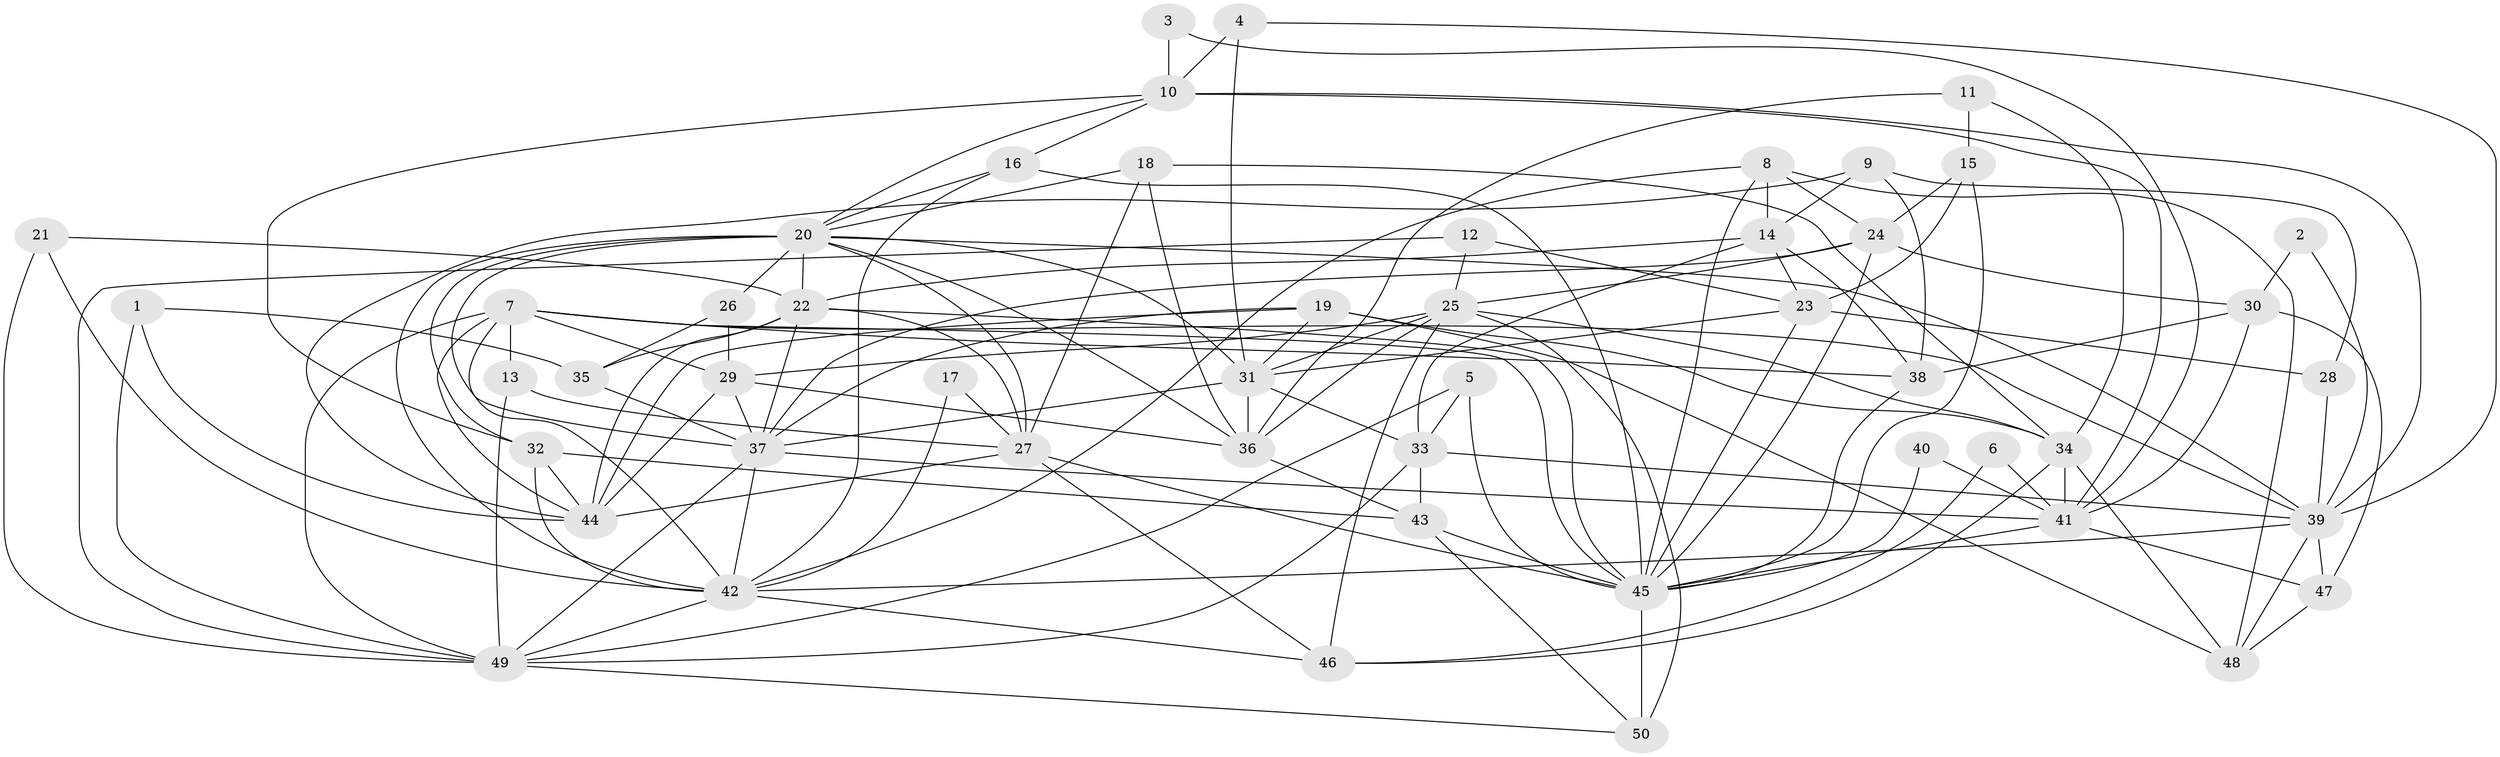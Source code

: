 // original degree distribution, {5: 0.2, 2: 0.2, 4: 0.2, 3: 0.23, 7: 0.02, 6: 0.13, 9: 0.01, 10: 0.01}
// Generated by graph-tools (version 1.1) at 2025/26/03/09/25 03:26:22]
// undirected, 50 vertices, 140 edges
graph export_dot {
graph [start="1"]
  node [color=gray90,style=filled];
  1;
  2;
  3;
  4;
  5;
  6;
  7;
  8;
  9;
  10;
  11;
  12;
  13;
  14;
  15;
  16;
  17;
  18;
  19;
  20;
  21;
  22;
  23;
  24;
  25;
  26;
  27;
  28;
  29;
  30;
  31;
  32;
  33;
  34;
  35;
  36;
  37;
  38;
  39;
  40;
  41;
  42;
  43;
  44;
  45;
  46;
  47;
  48;
  49;
  50;
  1 -- 35 [weight=1.0];
  1 -- 44 [weight=1.0];
  1 -- 49 [weight=1.0];
  2 -- 30 [weight=1.0];
  2 -- 39 [weight=1.0];
  3 -- 10 [weight=1.0];
  3 -- 41 [weight=1.0];
  4 -- 10 [weight=1.0];
  4 -- 31 [weight=1.0];
  4 -- 39 [weight=1.0];
  5 -- 33 [weight=1.0];
  5 -- 45 [weight=1.0];
  5 -- 49 [weight=1.0];
  6 -- 41 [weight=1.0];
  6 -- 46 [weight=1.0];
  7 -- 13 [weight=2.0];
  7 -- 29 [weight=1.0];
  7 -- 38 [weight=1.0];
  7 -- 39 [weight=1.0];
  7 -- 42 [weight=2.0];
  7 -- 44 [weight=1.0];
  7 -- 45 [weight=1.0];
  7 -- 49 [weight=1.0];
  8 -- 14 [weight=1.0];
  8 -- 24 [weight=1.0];
  8 -- 42 [weight=1.0];
  8 -- 45 [weight=1.0];
  8 -- 48 [weight=1.0];
  9 -- 14 [weight=1.0];
  9 -- 28 [weight=1.0];
  9 -- 38 [weight=1.0];
  9 -- 44 [weight=1.0];
  10 -- 16 [weight=1.0];
  10 -- 20 [weight=1.0];
  10 -- 32 [weight=1.0];
  10 -- 39 [weight=1.0];
  10 -- 41 [weight=1.0];
  11 -- 15 [weight=1.0];
  11 -- 34 [weight=1.0];
  11 -- 36 [weight=1.0];
  12 -- 23 [weight=1.0];
  12 -- 25 [weight=1.0];
  12 -- 49 [weight=1.0];
  13 -- 27 [weight=1.0];
  13 -- 49 [weight=1.0];
  14 -- 22 [weight=1.0];
  14 -- 23 [weight=1.0];
  14 -- 33 [weight=1.0];
  14 -- 38 [weight=1.0];
  15 -- 23 [weight=1.0];
  15 -- 24 [weight=1.0];
  15 -- 45 [weight=1.0];
  16 -- 20 [weight=1.0];
  16 -- 42 [weight=1.0];
  16 -- 45 [weight=1.0];
  17 -- 27 [weight=1.0];
  17 -- 42 [weight=1.0];
  18 -- 20 [weight=1.0];
  18 -- 27 [weight=1.0];
  18 -- 34 [weight=1.0];
  18 -- 36 [weight=1.0];
  19 -- 31 [weight=1.0];
  19 -- 34 [weight=1.0];
  19 -- 37 [weight=1.0];
  19 -- 44 [weight=1.0];
  19 -- 48 [weight=1.0];
  20 -- 22 [weight=1.0];
  20 -- 26 [weight=1.0];
  20 -- 27 [weight=1.0];
  20 -- 31 [weight=1.0];
  20 -- 32 [weight=1.0];
  20 -- 36 [weight=1.0];
  20 -- 37 [weight=1.0];
  20 -- 39 [weight=1.0];
  20 -- 42 [weight=1.0];
  21 -- 22 [weight=1.0];
  21 -- 42 [weight=1.0];
  21 -- 49 [weight=1.0];
  22 -- 27 [weight=1.0];
  22 -- 35 [weight=1.0];
  22 -- 37 [weight=1.0];
  22 -- 44 [weight=1.0];
  22 -- 45 [weight=1.0];
  23 -- 28 [weight=1.0];
  23 -- 31 [weight=2.0];
  23 -- 45 [weight=1.0];
  24 -- 25 [weight=1.0];
  24 -- 30 [weight=1.0];
  24 -- 37 [weight=1.0];
  24 -- 45 [weight=1.0];
  25 -- 29 [weight=1.0];
  25 -- 31 [weight=1.0];
  25 -- 34 [weight=1.0];
  25 -- 36 [weight=1.0];
  25 -- 46 [weight=1.0];
  25 -- 50 [weight=1.0];
  26 -- 29 [weight=1.0];
  26 -- 35 [weight=1.0];
  27 -- 44 [weight=1.0];
  27 -- 45 [weight=1.0];
  27 -- 46 [weight=1.0];
  28 -- 39 [weight=1.0];
  29 -- 36 [weight=1.0];
  29 -- 37 [weight=1.0];
  29 -- 44 [weight=1.0];
  30 -- 38 [weight=1.0];
  30 -- 41 [weight=1.0];
  30 -- 47 [weight=1.0];
  31 -- 33 [weight=1.0];
  31 -- 36 [weight=1.0];
  31 -- 37 [weight=1.0];
  32 -- 42 [weight=1.0];
  32 -- 43 [weight=1.0];
  32 -- 44 [weight=1.0];
  33 -- 39 [weight=1.0];
  33 -- 43 [weight=1.0];
  33 -- 49 [weight=1.0];
  34 -- 41 [weight=3.0];
  34 -- 46 [weight=1.0];
  34 -- 48 [weight=1.0];
  35 -- 37 [weight=2.0];
  36 -- 43 [weight=1.0];
  37 -- 41 [weight=1.0];
  37 -- 42 [weight=1.0];
  37 -- 49 [weight=1.0];
  38 -- 45 [weight=1.0];
  39 -- 42 [weight=1.0];
  39 -- 47 [weight=1.0];
  39 -- 48 [weight=1.0];
  40 -- 41 [weight=1.0];
  40 -- 45 [weight=1.0];
  41 -- 45 [weight=2.0];
  41 -- 47 [weight=1.0];
  42 -- 46 [weight=1.0];
  42 -- 49 [weight=1.0];
  43 -- 45 [weight=1.0];
  43 -- 50 [weight=1.0];
  45 -- 50 [weight=2.0];
  47 -- 48 [weight=1.0];
  49 -- 50 [weight=1.0];
}
